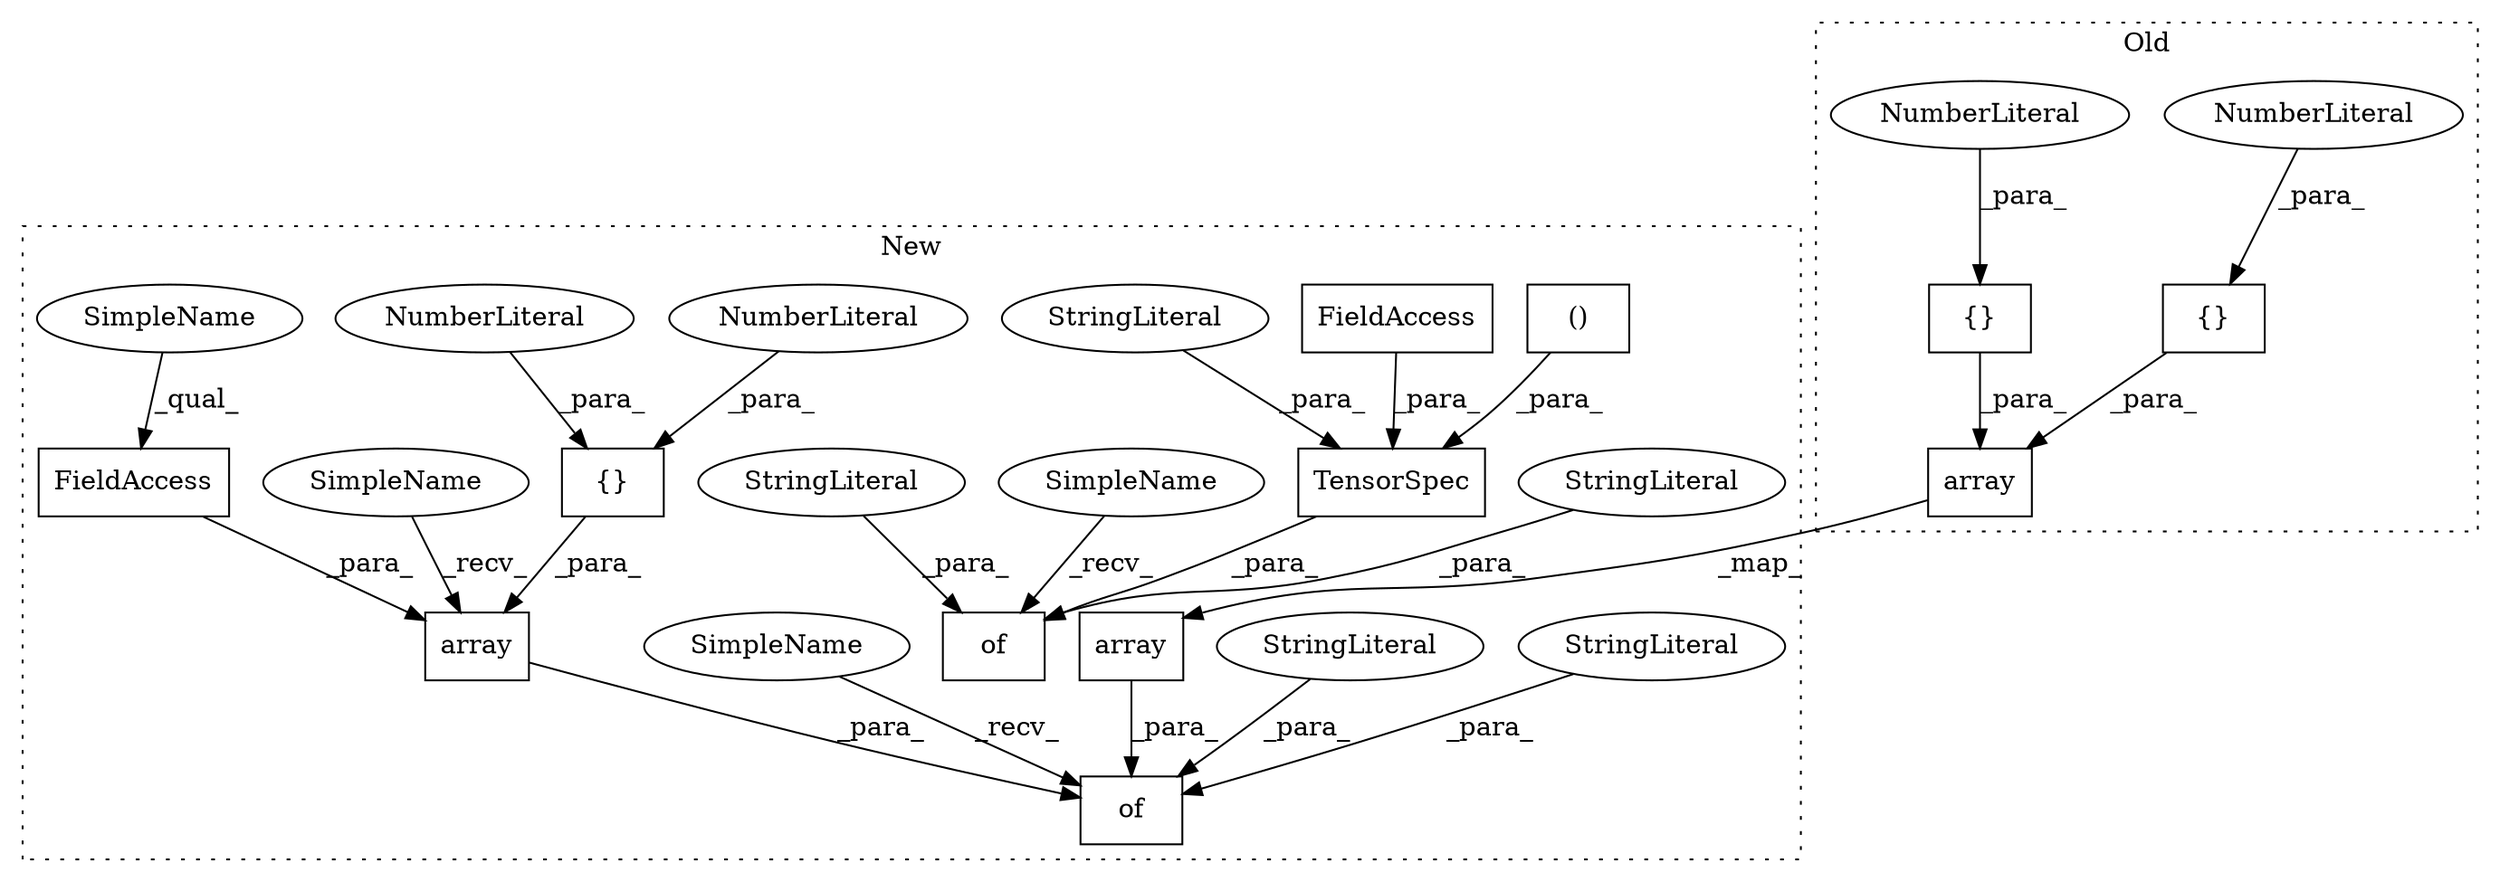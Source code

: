 digraph G {
subgraph cluster0 {
1 [label="{}" a="4" s="16114,16122" l="1,1" shape="box"];
14 [label="NumberLiteral" a="34" s="16119" l="3" shape="ellipse"];
18 [label="array" a="32" s="16094,16148" l="6,1" shape="box"];
19 [label="{}" a="4" s="16124,16132" l="1,1" shape="box"];
20 [label="NumberLiteral" a="34" s="16129" l="3" shape="ellipse"];
label = "Old";
style="dotted";
}
subgraph cluster1 {
2 [label="TensorSpec" a="32" s="18211,18295" l="16,1" shape="box"];
3 [label="()" a="106" s="18227" l="35" shape="box"];
4 [label="FieldAccess" a="22" s="18264" l="18" shape="box"];
5 [label="of" a="32" s="18080,18296" l="3,1" shape="box"];
6 [label="of" a="32" s="19168,19288" l="3,1" shape="box"];
7 [label="{}" a="4" s="19264,19272" l="1,1" shape="box"];
8 [label="StringLiteral" a="45" s="18083" l="8" shape="ellipse"];
9 [label="StringLiteral" a="45" s="18186" l="12" shape="ellipse"];
10 [label="StringLiteral" a="45" s="19171" l="8" shape="ellipse"];
11 [label="StringLiteral" a="45" s="19228" l="12" shape="ellipse"];
12 [label="NumberLiteral" a="34" s="19265" l="3" shape="ellipse"];
13 [label="NumberLiteral" a="34" s="19269" l="3" shape="ellipse"];
15 [label="array" a="32" s="19247,19287" l="6,1" shape="box"];
16 [label="FieldAccess" a="22" s="19274" l="13" shape="box"];
17 [label="array" a="32" s="19186,19226" l="6,1" shape="box"];
21 [label="StringLiteral" a="45" s="18283" l="12" shape="ellipse"];
22 [label="SimpleName" a="42" s="18076" l="3" shape="ellipse"];
23 [label="SimpleName" a="42" s="19164" l="3" shape="ellipse"];
24 [label="SimpleName" a="42" s="19274" l="5" shape="ellipse"];
25 [label="SimpleName" a="42" s="19241" l="5" shape="ellipse"];
label = "New";
style="dotted";
}
1 -> 18 [label="_para_"];
2 -> 5 [label="_para_"];
3 -> 2 [label="_para_"];
4 -> 2 [label="_para_"];
7 -> 15 [label="_para_"];
8 -> 5 [label="_para_"];
9 -> 5 [label="_para_"];
10 -> 6 [label="_para_"];
11 -> 6 [label="_para_"];
12 -> 7 [label="_para_"];
13 -> 7 [label="_para_"];
14 -> 1 [label="_para_"];
15 -> 6 [label="_para_"];
16 -> 15 [label="_para_"];
17 -> 6 [label="_para_"];
18 -> 17 [label="_map_"];
19 -> 18 [label="_para_"];
20 -> 19 [label="_para_"];
21 -> 2 [label="_para_"];
22 -> 5 [label="_recv_"];
23 -> 6 [label="_recv_"];
24 -> 16 [label="_qual_"];
25 -> 15 [label="_recv_"];
}